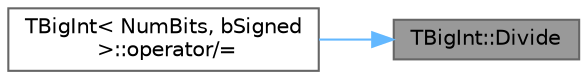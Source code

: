 digraph "TBigInt::Divide"
{
 // INTERACTIVE_SVG=YES
 // LATEX_PDF_SIZE
  bgcolor="transparent";
  edge [fontname=Helvetica,fontsize=10,labelfontname=Helvetica,labelfontsize=10];
  node [fontname=Helvetica,fontsize=10,shape=box,height=0.2,width=0.4];
  rankdir="RL";
  Node1 [id="Node000001",label="TBigInt::Divide",height=0.2,width=0.4,color="gray40", fillcolor="grey60", style="filled", fontcolor="black",tooltip="Divides two integers."];
  Node1 -> Node2 [id="edge1_Node000001_Node000002",dir="back",color="steelblue1",style="solid",tooltip=" "];
  Node2 [id="Node000002",label="TBigInt\< NumBits, bSigned\l \>::operator/=",height=0.2,width=0.4,color="grey40", fillcolor="white", style="filled",URL="$d1/db0/classTBigInt.html#a3d228883310efe908f00a94872a09412",tooltip=" "];
}
